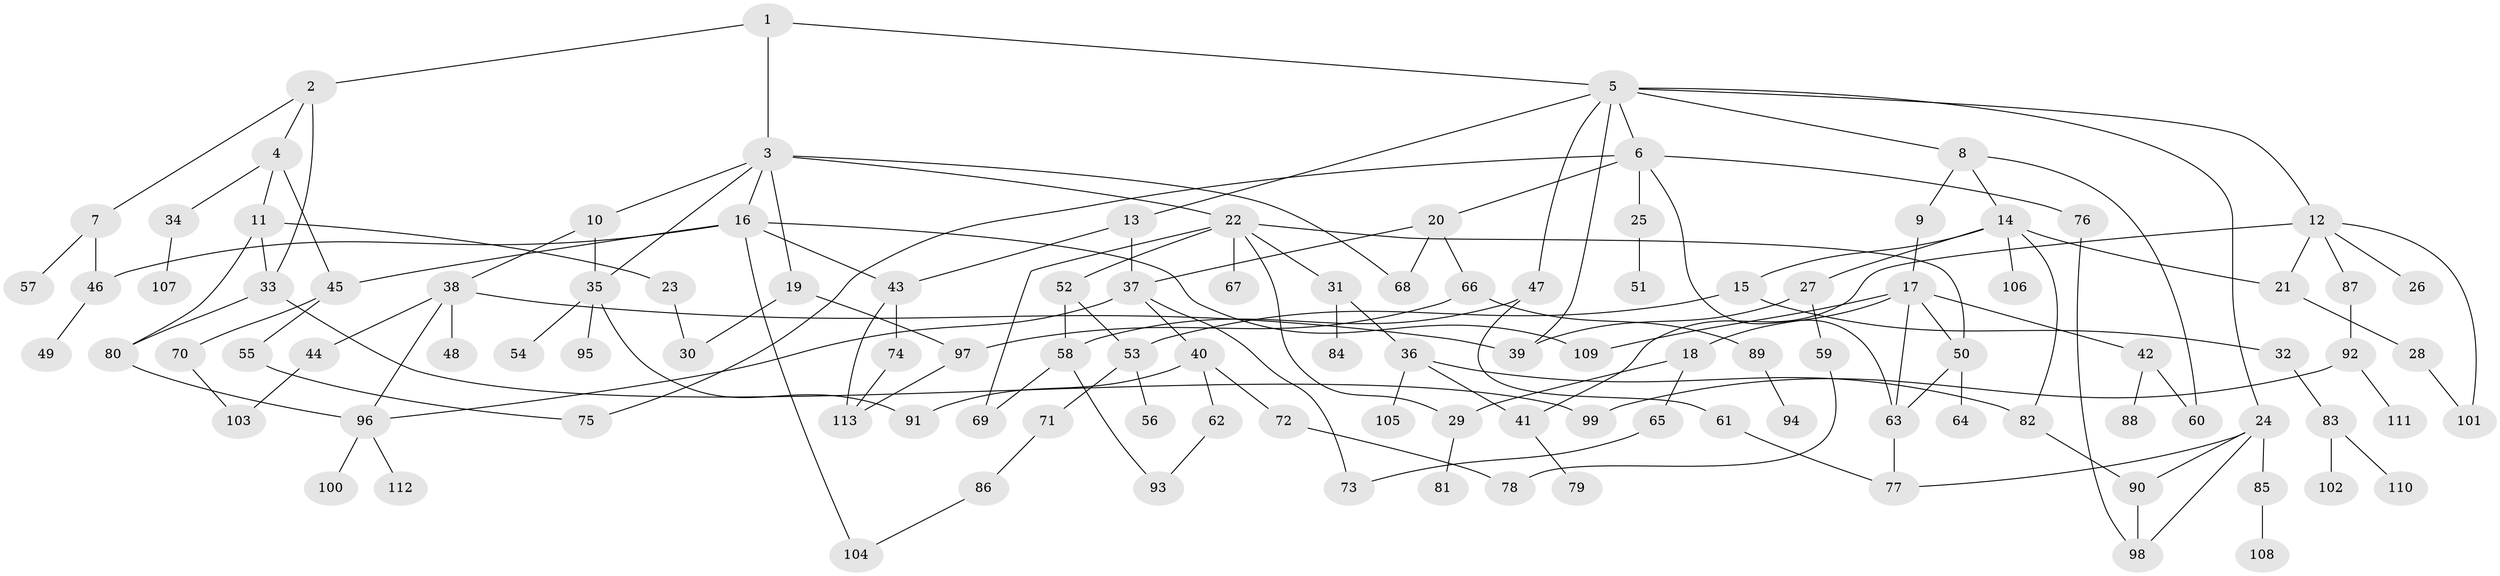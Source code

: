 // coarse degree distribution, {9: 0.02666666666666667, 5: 0.06666666666666667, 11: 0.013333333333333334, 6: 0.04, 8: 0.013333333333333334, 2: 0.30666666666666664, 4: 0.10666666666666667, 3: 0.17333333333333334, 7: 0.02666666666666667, 1: 0.22666666666666666}
// Generated by graph-tools (version 1.1) at 2025/23/03/03/25 07:23:35]
// undirected, 113 vertices, 154 edges
graph export_dot {
graph [start="1"]
  node [color=gray90,style=filled];
  1;
  2;
  3;
  4;
  5;
  6;
  7;
  8;
  9;
  10;
  11;
  12;
  13;
  14;
  15;
  16;
  17;
  18;
  19;
  20;
  21;
  22;
  23;
  24;
  25;
  26;
  27;
  28;
  29;
  30;
  31;
  32;
  33;
  34;
  35;
  36;
  37;
  38;
  39;
  40;
  41;
  42;
  43;
  44;
  45;
  46;
  47;
  48;
  49;
  50;
  51;
  52;
  53;
  54;
  55;
  56;
  57;
  58;
  59;
  60;
  61;
  62;
  63;
  64;
  65;
  66;
  67;
  68;
  69;
  70;
  71;
  72;
  73;
  74;
  75;
  76;
  77;
  78;
  79;
  80;
  81;
  82;
  83;
  84;
  85;
  86;
  87;
  88;
  89;
  90;
  91;
  92;
  93;
  94;
  95;
  96;
  97;
  98;
  99;
  100;
  101;
  102;
  103;
  104;
  105;
  106;
  107;
  108;
  109;
  110;
  111;
  112;
  113;
  1 -- 2;
  1 -- 3;
  1 -- 5;
  2 -- 4;
  2 -- 7;
  2 -- 33;
  3 -- 10;
  3 -- 16;
  3 -- 19;
  3 -- 22;
  3 -- 68;
  3 -- 35;
  4 -- 11;
  4 -- 34;
  4 -- 45;
  5 -- 6;
  5 -- 8;
  5 -- 12;
  5 -- 13;
  5 -- 24;
  5 -- 47;
  5 -- 39;
  6 -- 20;
  6 -- 25;
  6 -- 63;
  6 -- 75;
  6 -- 76;
  7 -- 46;
  7 -- 57;
  8 -- 9;
  8 -- 14;
  8 -- 60;
  9 -- 17;
  10 -- 35;
  10 -- 38;
  11 -- 23;
  11 -- 33;
  11 -- 80;
  12 -- 21;
  12 -- 26;
  12 -- 41;
  12 -- 87;
  12 -- 101;
  13 -- 37;
  13 -- 43;
  14 -- 15;
  14 -- 27;
  14 -- 106;
  14 -- 21;
  14 -- 82;
  15 -- 32;
  15 -- 53;
  16 -- 104;
  16 -- 109;
  16 -- 46;
  16 -- 43;
  16 -- 45;
  17 -- 18;
  17 -- 42;
  17 -- 50;
  17 -- 63;
  17 -- 109;
  18 -- 29;
  18 -- 65;
  19 -- 97;
  19 -- 30;
  20 -- 66;
  20 -- 68;
  20 -- 37;
  21 -- 28;
  22 -- 31;
  22 -- 50;
  22 -- 52;
  22 -- 67;
  22 -- 69;
  22 -- 29;
  23 -- 30;
  24 -- 77;
  24 -- 85;
  24 -- 98;
  24 -- 90;
  25 -- 51;
  27 -- 39;
  27 -- 59;
  28 -- 101;
  29 -- 81;
  31 -- 36;
  31 -- 84;
  32 -- 83;
  33 -- 99;
  33 -- 80;
  34 -- 107;
  35 -- 54;
  35 -- 91;
  35 -- 95;
  36 -- 82;
  36 -- 105;
  36 -- 41;
  37 -- 40;
  37 -- 73;
  37 -- 96;
  38 -- 44;
  38 -- 48;
  38 -- 39;
  38 -- 96;
  40 -- 62;
  40 -- 72;
  40 -- 91;
  41 -- 79;
  42 -- 60;
  42 -- 88;
  43 -- 74;
  43 -- 113;
  44 -- 103;
  45 -- 55;
  45 -- 70;
  46 -- 49;
  47 -- 61;
  47 -- 58;
  50 -- 64;
  50 -- 63;
  52 -- 53;
  52 -- 58;
  53 -- 56;
  53 -- 71;
  55 -- 75;
  58 -- 69;
  58 -- 93;
  59 -- 78;
  61 -- 77;
  62 -- 93;
  63 -- 77;
  65 -- 73;
  66 -- 89;
  66 -- 97;
  70 -- 103;
  71 -- 86;
  72 -- 78;
  74 -- 113;
  76 -- 98;
  80 -- 96;
  82 -- 90;
  83 -- 102;
  83 -- 110;
  85 -- 108;
  86 -- 104;
  87 -- 92;
  89 -- 94;
  90 -- 98;
  92 -- 111;
  92 -- 99;
  96 -- 100;
  96 -- 112;
  97 -- 113;
}
